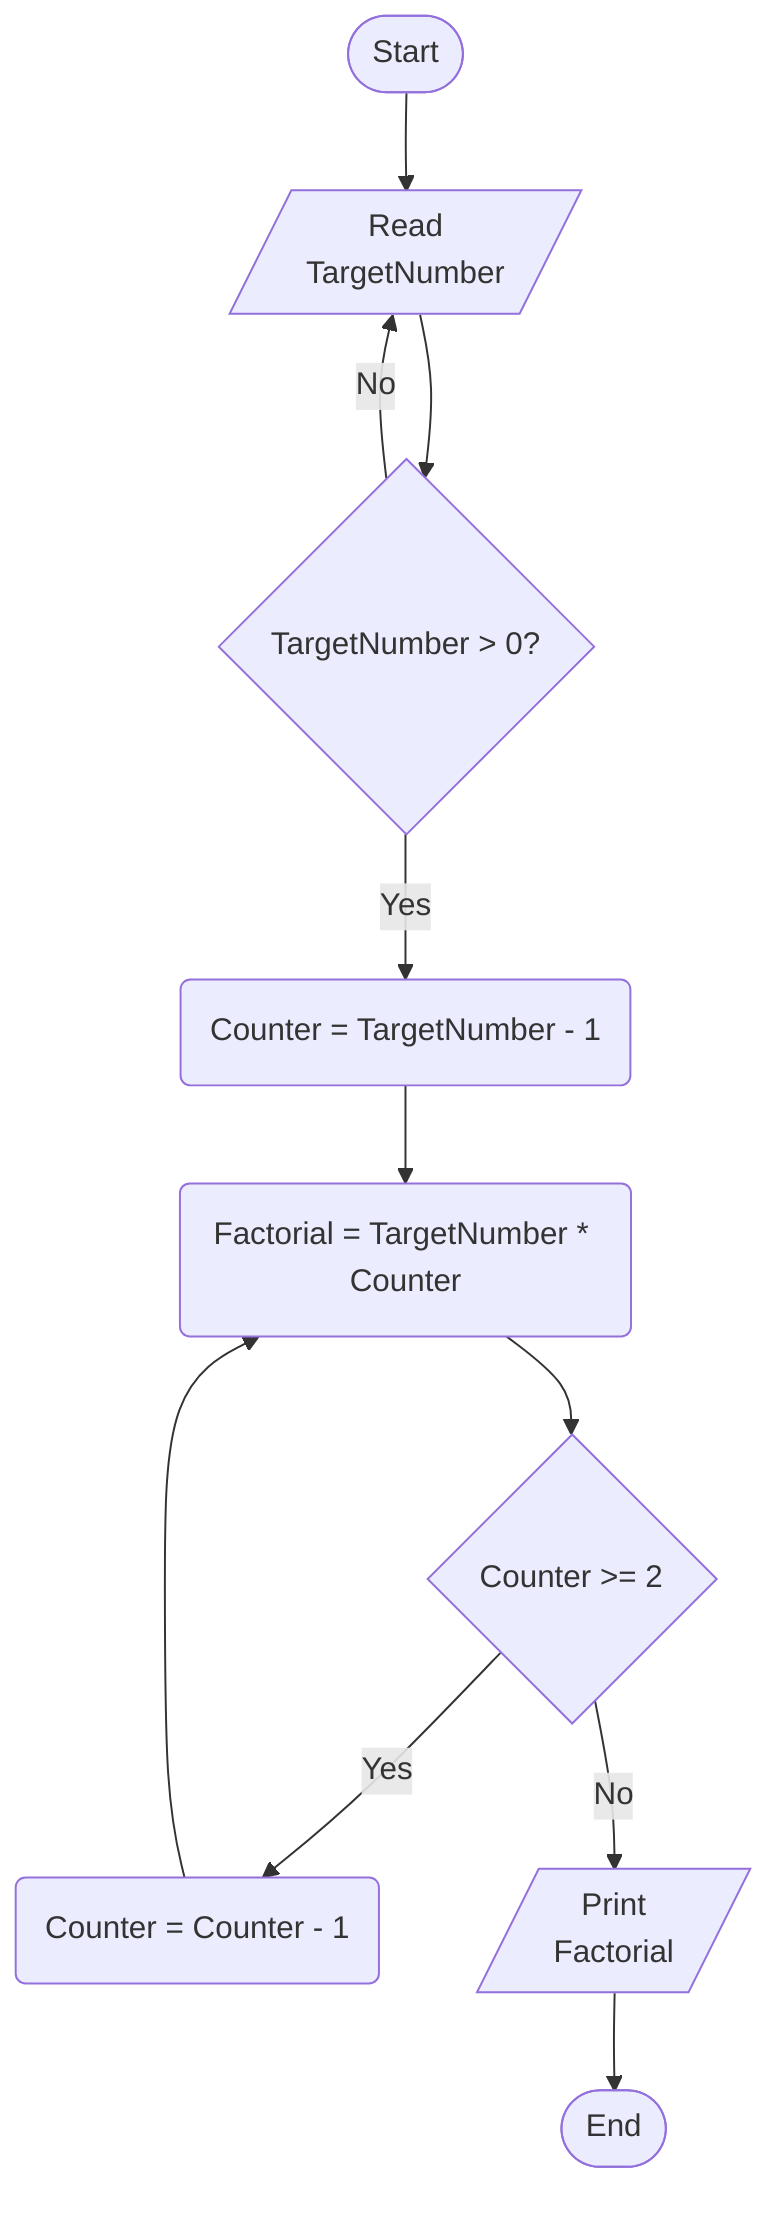 %% Write a program to calculate factorial of TargetNumber
%% Note: User should only enter positive number, other wise reject it and ask to enter again
%% Steps
%% Step 1: Ask the user to enter TargetNumber
%% Step 2: If not(TargetNumber > 0) then go to Step1
%% Step 3: Counter = TargetNumber - 1
%% Step 4: Factorial = TargetNumber * Counter
%% Step 5: Recursion (Factorial = TargetNumber * Counter) if Counter bigger than and equal 2, from TargetNumber to 2
%% Step 6: Print Factorial

flowchart TD
    Start([Start])
    ReadTargetNumber[/Read\nTargetNumber/]
    IsPositive{TargetNumber > 0?}
    Counter(Counter = TargetNumber - 1)
    Factorial(Factorial = TargetNumber * Counter)
    IsCounterBiggerThan2{Counter >= 2}
    DecreaseCounter(Counter = Counter - 1)
    PrintFactorial[/Print\nFactorial/]
    End([End])
    Start --> ReadTargetNumber --> IsPositive -- Yes --> Counter --> Factorial --> IsCounterBiggerThan2 -- Yes --> DecreaseCounter --> Factorial
    IsPositive -- No --> ReadTargetNumber
    IsCounterBiggerThan2 -- No --> PrintFactorial --> End